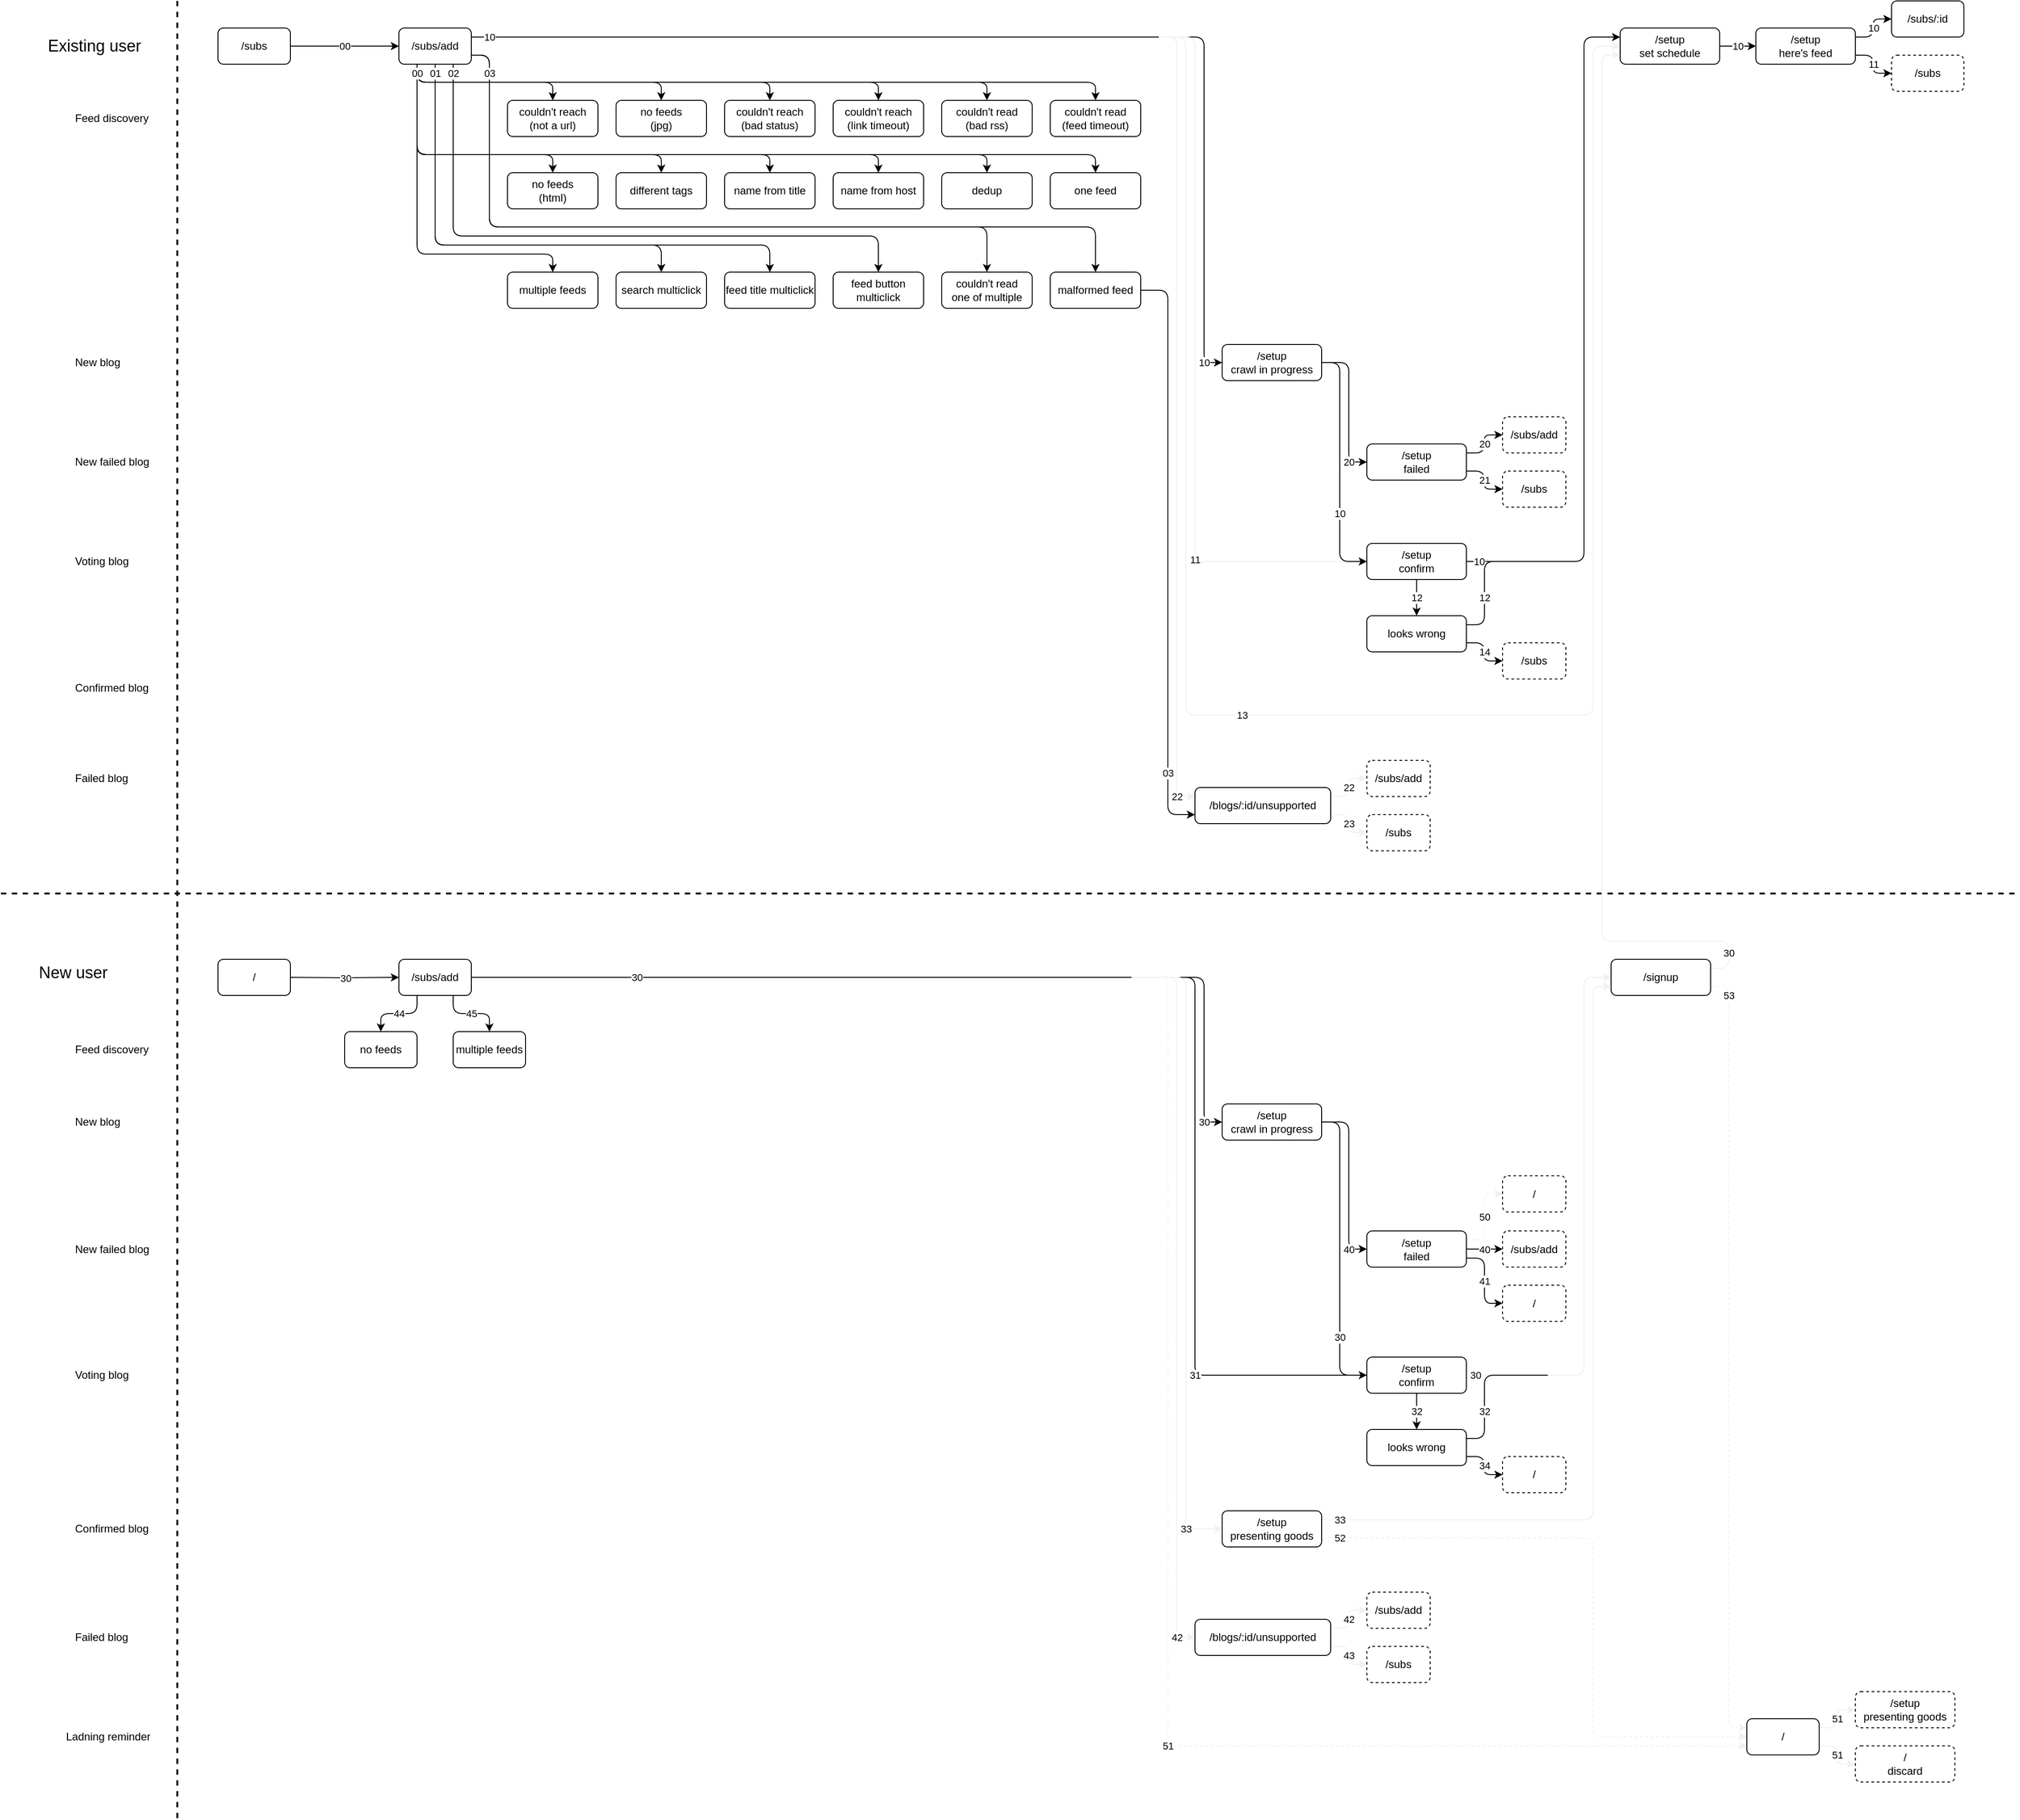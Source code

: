 <mxfile version="14.7.4" type="embed"><diagram id="23iRSUPoRavnBvh4doch" name="Page-1"><mxGraphModel dx="1911" dy="913" grid="1" gridSize="10" guides="1" tooltips="1" connect="1" arrows="1" fold="1" page="0" pageScale="1" pageWidth="827" pageHeight="1169" math="0" shadow="0"><root><mxCell id="0"/><mxCell id="1" parent="0"/><mxCell id="5" value="00" style="edgeStyle=orthogonalEdgeStyle;rounded=0;orthogonalLoop=1;jettySize=auto;html=1;" parent="1" source="2" target="4" edge="1"><mxGeometry relative="1" as="geometry"><mxPoint as="offset"/></mxGeometry></mxCell><mxCell id="2" value="/subs" style="rounded=1;whiteSpace=wrap;html=1;" parent="1" vertex="1"><mxGeometry x="-670" y="-130" width="80" height="40" as="geometry"/></mxCell><mxCell id="10" value="10" style="edgeStyle=orthogonalEdgeStyle;orthogonalLoop=1;jettySize=auto;html=1;entryX=0;entryY=0.5;entryDx=0;entryDy=0;rounded=1;" parent="1" target="9" edge="1"><mxGeometry x="0.9" relative="1" as="geometry"><mxPoint x="390" y="-120" as="sourcePoint"/><Array as="points"><mxPoint x="420" y="-120"/><mxPoint x="420" y="240"/></Array><mxPoint as="offset"/></mxGeometry></mxCell><mxCell id="57" value="22" style="edgeStyle=orthogonalEdgeStyle;rounded=1;orthogonalLoop=1;jettySize=auto;html=1;entryX=0;entryY=0.25;entryDx=0;entryDy=0;endArrow=classic;endFill=1;strokeColor=#f0f0f0;" parent="1" target="52" edge="1"><mxGeometry x="0.954" relative="1" as="geometry"><mxPoint x="370" y="-120" as="sourcePoint"/><Array as="points"><mxPoint x="390" y="-120"/><mxPoint x="390" y="720"/></Array><mxPoint as="offset"/></mxGeometry></mxCell><mxCell id="58" value="13" style="edgeStyle=orthogonalEdgeStyle;rounded=1;orthogonalLoop=1;jettySize=auto;html=1;entryX=0;entryY=0.5;entryDx=0;entryDy=0;endArrow=classic;endFill=1;strokeColor=#f0f0f0;" parent="1" target="37" edge="1"><mxGeometry x="-0.158" relative="1" as="geometry"><mxPoint x="370" y="-120" as="sourcePoint"/><Array as="points"><mxPoint x="400" y="-120"/><mxPoint x="400" y="630"/><mxPoint x="850" y="630"/><mxPoint x="850" y="-110"/></Array><mxPoint as="offset"/></mxGeometry></mxCell><mxCell id="114" value="11" style="edgeStyle=orthogonalEdgeStyle;rounded=1;orthogonalLoop=1;jettySize=auto;html=1;entryX=0;entryY=0.5;entryDx=0;entryDy=0;endArrow=classic;endFill=1;strokeColor=#f0f0f0;" parent="1" target="23" edge="1"><mxGeometry x="0.525" relative="1" as="geometry"><Array as="points"><mxPoint x="370" y="-120"/><mxPoint x="410" y="-120"/><mxPoint x="410" y="460"/></Array><mxPoint as="offset"/><mxPoint x="370" y="-120" as="sourcePoint"/></mxGeometry></mxCell><mxCell id="151" style="edgeStyle=orthogonalEdgeStyle;rounded=1;orthogonalLoop=1;jettySize=auto;html=1;exitX=0.25;exitY=1;exitDx=0;exitDy=0;entryX=0.5;entryY=0;entryDx=0;entryDy=0;" parent="1" source="4" target="132" edge="1"><mxGeometry relative="1" as="geometry"><mxPoint x="-310" y="-90" as="sourcePoint"/></mxGeometry></mxCell><mxCell id="152" style="edgeStyle=orthogonalEdgeStyle;rounded=1;orthogonalLoop=1;jettySize=auto;html=1;entryX=0.5;entryY=0;entryDx=0;entryDy=0;" parent="1" target="133" edge="1"><mxGeometry relative="1" as="geometry"><mxPoint x="-450" y="-90" as="sourcePoint"/><Array as="points"><mxPoint x="-450" y="-70"/><mxPoint x="-180" y="-70"/></Array></mxGeometry></mxCell><mxCell id="153" style="edgeStyle=orthogonalEdgeStyle;rounded=1;orthogonalLoop=1;jettySize=auto;html=1;entryX=0.5;entryY=0;entryDx=0;entryDy=0;" parent="1" target="134" edge="1"><mxGeometry relative="1" as="geometry"><mxPoint x="-450" y="-90" as="sourcePoint"/><Array as="points"><mxPoint x="-450" y="-70"/><mxPoint x="-60" y="-70"/></Array></mxGeometry></mxCell><mxCell id="154" style="edgeStyle=orthogonalEdgeStyle;rounded=1;orthogonalLoop=1;jettySize=auto;html=1;exitX=0.25;exitY=1;exitDx=0;exitDy=0;entryX=0.5;entryY=0;entryDx=0;entryDy=0;" parent="1" source="4" target="136" edge="1"><mxGeometry relative="1" as="geometry"><mxPoint x="-310" y="-90" as="sourcePoint"/></mxGeometry></mxCell><mxCell id="155" style="edgeStyle=orthogonalEdgeStyle;rounded=1;orthogonalLoop=1;jettySize=auto;html=1;exitX=0.25;exitY=1;exitDx=0;exitDy=0;entryX=0.5;entryY=0;entryDx=0;entryDy=0;" parent="1" source="4" target="137" edge="1"><mxGeometry relative="1" as="geometry"><mxPoint x="-310" y="-90" as="sourcePoint"/></mxGeometry></mxCell><mxCell id="156" style="edgeStyle=orthogonalEdgeStyle;rounded=1;orthogonalLoop=1;jettySize=auto;html=1;exitX=0.25;exitY=1;exitDx=0;exitDy=0;entryX=0.5;entryY=0;entryDx=0;entryDy=0;" parent="1" source="4" target="138" edge="1"><mxGeometry relative="1" as="geometry"><mxPoint x="-310" y="-90" as="sourcePoint"/><Array as="points"><mxPoint x="-450" y="10"/><mxPoint x="-300" y="10"/></Array></mxGeometry></mxCell><mxCell id="157" style="edgeStyle=orthogonalEdgeStyle;rounded=1;orthogonalLoop=1;jettySize=auto;html=1;exitX=0.25;exitY=1;exitDx=0;exitDy=0;entryX=0.5;entryY=0;entryDx=0;entryDy=0;" parent="1" source="4" target="139" edge="1"><mxGeometry relative="1" as="geometry"><mxPoint x="-310" y="-90" as="sourcePoint"/><Array as="points"><mxPoint x="-450" y="10"/><mxPoint x="-180" y="10"/></Array></mxGeometry></mxCell><mxCell id="158" style="edgeStyle=orthogonalEdgeStyle;rounded=1;orthogonalLoop=1;jettySize=auto;html=1;exitX=0.25;exitY=1;exitDx=0;exitDy=0;entryX=0.5;entryY=0;entryDx=0;entryDy=0;" parent="1" source="4" target="140" edge="1"><mxGeometry relative="1" as="geometry"><mxPoint x="-310" y="-90" as="sourcePoint"/><Array as="points"><mxPoint x="-450" y="10"/><mxPoint x="-60" y="10"/></Array></mxGeometry></mxCell><mxCell id="159" style="edgeStyle=orthogonalEdgeStyle;rounded=1;orthogonalLoop=1;jettySize=auto;html=1;exitX=0.25;exitY=1;exitDx=0;exitDy=0;entryX=0.5;entryY=0;entryDx=0;entryDy=0;" parent="1" source="4" target="141" edge="1"><mxGeometry relative="1" as="geometry"><mxPoint x="-310" y="-90" as="sourcePoint"/><Array as="points"><mxPoint x="-450" y="10"/><mxPoint x="60" y="10"/></Array></mxGeometry></mxCell><mxCell id="160" style="edgeStyle=orthogonalEdgeStyle;rounded=1;orthogonalLoop=1;jettySize=auto;html=1;exitX=0.25;exitY=1;exitDx=0;exitDy=0;entryX=0.5;entryY=0;entryDx=0;entryDy=0;" parent="1" source="4" target="142" edge="1"><mxGeometry relative="1" as="geometry"><mxPoint x="-310" y="-90" as="sourcePoint"/><Array as="points"><mxPoint x="-450" y="10"/><mxPoint x="180" y="10"/></Array></mxGeometry></mxCell><mxCell id="161" style="edgeStyle=orthogonalEdgeStyle;rounded=1;orthogonalLoop=1;jettySize=auto;html=1;exitX=0.25;exitY=1;exitDx=0;exitDy=0;entryX=0.5;entryY=0;entryDx=0;entryDy=0;" parent="1" source="4" target="143" edge="1"><mxGeometry relative="1" as="geometry"><mxPoint x="-310" y="-90" as="sourcePoint"/><Array as="points"><mxPoint x="-450" y="10"/><mxPoint x="300" y="10"/></Array></mxGeometry></mxCell><mxCell id="162" value="" style="edgeStyle=orthogonalEdgeStyle;rounded=1;orthogonalLoop=1;jettySize=auto;html=1;exitX=0.25;exitY=1;exitDx=0;exitDy=0;entryX=0.5;entryY=0;entryDx=0;entryDy=0;" parent="1" source="4" target="144" edge="1"><mxGeometry x="-0.947" relative="1" as="geometry"><mxPoint x="-310" y="-90" as="sourcePoint"/><Array as="points"><mxPoint x="-450" y="120"/><mxPoint x="-300" y="120"/></Array><mxPoint as="offset"/></mxGeometry></mxCell><mxCell id="163" style="edgeStyle=orthogonalEdgeStyle;rounded=1;orthogonalLoop=1;jettySize=auto;html=1;exitX=0.5;exitY=1;exitDx=0;exitDy=0;entryX=0.5;entryY=0;entryDx=0;entryDy=0;" parent="1" source="4" target="145" edge="1"><mxGeometry relative="1" as="geometry"><mxPoint x="-290" y="-90" as="sourcePoint"/><Array as="points"><mxPoint x="-430" y="110"/><mxPoint x="-180" y="110"/></Array></mxGeometry></mxCell><mxCell id="164" value="01" style="edgeStyle=orthogonalEdgeStyle;rounded=1;orthogonalLoop=1;jettySize=auto;html=1;exitX=0.5;exitY=1;exitDx=0;exitDy=0;entryX=0.5;entryY=0;entryDx=0;entryDy=0;" parent="1" source="4" target="146" edge="1"><mxGeometry x="-0.967" relative="1" as="geometry"><mxPoint x="-290" y="-90" as="sourcePoint"/><Array as="points"><mxPoint x="-430" y="110"/><mxPoint x="-60" y="110"/></Array><mxPoint as="offset"/></mxGeometry></mxCell><mxCell id="167" style="edgeStyle=orthogonalEdgeStyle;rounded=1;orthogonalLoop=1;jettySize=auto;html=1;exitX=0.75;exitY=1;exitDx=0;exitDy=0;entryX=0.5;entryY=0;entryDx=0;entryDy=0;" parent="1" source="4" target="147" edge="1"><mxGeometry relative="1" as="geometry"><Array as="points"><mxPoint x="-410" y="100"/><mxPoint x="60" y="100"/></Array></mxGeometry></mxCell><mxCell id="168" value="02" style="edgeLabel;html=1;align=center;verticalAlign=middle;resizable=0;points=[];" parent="167" vertex="1" connectable="0"><mxGeometry x="-0.972" y="-1" relative="1" as="geometry"><mxPoint x="1" as="offset"/></mxGeometry></mxCell><mxCell id="169" style="edgeStyle=orthogonalEdgeStyle;rounded=1;orthogonalLoop=1;jettySize=auto;html=1;exitX=1;exitY=0.75;exitDx=0;exitDy=0;entryX=0.5;entryY=0;entryDx=0;entryDy=0;" parent="1" source="4" target="148" edge="1"><mxGeometry relative="1" as="geometry"><Array as="points"><mxPoint x="-370" y="-100"/><mxPoint x="-370" y="90"/><mxPoint x="180" y="90"/></Array></mxGeometry></mxCell><mxCell id="170" value="03" style="edgeStyle=orthogonalEdgeStyle;rounded=1;orthogonalLoop=1;jettySize=auto;html=1;exitX=1;exitY=0.75;exitDx=0;exitDy=0;entryX=0.5;entryY=0;entryDx=0;entryDy=0;" parent="1" source="4" target="149" edge="1"><mxGeometry x="-0.914" relative="1" as="geometry"><Array as="points"><mxPoint x="-370" y="-100"/><mxPoint x="-370" y="90"/><mxPoint x="300" y="90"/></Array><mxPoint as="offset"/></mxGeometry></mxCell><mxCell id="176" value="00" style="edgeStyle=orthogonalEdgeStyle;rounded=1;orthogonalLoop=1;jettySize=auto;html=1;exitX=0.25;exitY=1;exitDx=0;exitDy=0;" edge="1" parent="1" source="4" target="175"><mxGeometry x="-0.975" relative="1" as="geometry"><mxPoint as="offset"/></mxGeometry></mxCell><mxCell id="4" value="/subs/add" style="rounded=1;whiteSpace=wrap;html=1;" parent="1" vertex="1"><mxGeometry x="-470" y="-130" width="80" height="40" as="geometry"/></mxCell><mxCell id="15" value="20" style="edgeStyle=orthogonalEdgeStyle;orthogonalLoop=1;jettySize=auto;html=1;entryX=0;entryY=0.5;entryDx=0;entryDy=0;rounded=1;" parent="1" source="9" target="14" edge="1"><mxGeometry x="0.75" relative="1" as="geometry"><Array as="points"><mxPoint x="580" y="240"/><mxPoint x="580" y="350"/></Array><mxPoint as="offset"/></mxGeometry></mxCell><mxCell id="25" value="10" style="edgeStyle=orthogonalEdgeStyle;orthogonalLoop=1;jettySize=auto;html=1;exitX=1;exitY=0.5;exitDx=0;exitDy=0;entryX=0;entryY=0.5;entryDx=0;entryDy=0;rounded=1;" parent="1" source="9" target="23" edge="1"><mxGeometry x="0.385" relative="1" as="geometry"><Array as="points"><mxPoint x="570" y="240"/><mxPoint x="570" y="460"/></Array><mxPoint as="offset"/></mxGeometry></mxCell><mxCell id="9" value="/setup&lt;br&gt;crawl in progress" style="rounded=1;whiteSpace=wrap;html=1;" parent="1" vertex="1"><mxGeometry x="440" y="220" width="110" height="40" as="geometry"/></mxCell><mxCell id="11" value="&lt;font style=&quot;font-size: 12px&quot;&gt;New blog&lt;/font&gt;" style="text;html=1;strokeColor=none;fillColor=none;align=left;verticalAlign=middle;whiteSpace=wrap;rounded=0;" parent="1" vertex="1"><mxGeometry x="-830" y="230" width="110" height="20" as="geometry"/></mxCell><mxCell id="13" value="&lt;font style=&quot;font-size: 18px&quot;&gt;Existing user&lt;/font&gt;" style="text;html=1;strokeColor=none;fillColor=none;align=left;verticalAlign=middle;whiteSpace=wrap;rounded=0;" parent="1" vertex="1"><mxGeometry x="-860" y="-120" width="110" height="20" as="geometry"/></mxCell><mxCell id="20" value="20" style="edgeStyle=orthogonalEdgeStyle;orthogonalLoop=1;jettySize=auto;html=1;exitX=1;exitY=0.25;exitDx=0;exitDy=0;rounded=1;" parent="1" source="14" target="19" edge="1"><mxGeometry relative="1" as="geometry"/></mxCell><mxCell id="22" value="21" style="edgeStyle=orthogonalEdgeStyle;orthogonalLoop=1;jettySize=auto;html=1;exitX=1;exitY=0.75;exitDx=0;exitDy=0;entryX=0;entryY=0.5;entryDx=0;entryDy=0;rounded=1;" parent="1" source="14" target="21" edge="1"><mxGeometry relative="1" as="geometry"/></mxCell><mxCell id="14" value="/setup&lt;br&gt;failed" style="rounded=1;whiteSpace=wrap;html=1;" parent="1" vertex="1"><mxGeometry x="600" y="330" width="110" height="40" as="geometry"/></mxCell><mxCell id="16" value="10" style="endArrow=none;html=1;exitX=1;exitY=0.25;exitDx=0;exitDy=0;" parent="1" source="4" edge="1"><mxGeometry x="-0.947" width="50" height="50" relative="1" as="geometry"><mxPoint x="-220" y="70" as="sourcePoint"/><mxPoint x="370" y="-120" as="targetPoint"/><mxPoint as="offset"/></mxGeometry></mxCell><mxCell id="17" value="&lt;font style=&quot;font-size: 12px&quot;&gt;New failed blog&lt;/font&gt;" style="text;html=1;strokeColor=none;fillColor=none;align=left;verticalAlign=middle;whiteSpace=wrap;rounded=0;" parent="1" vertex="1"><mxGeometry x="-830" y="340" width="110" height="20" as="geometry"/></mxCell><mxCell id="19" value="/subs/add" style="rounded=1;whiteSpace=wrap;html=1;dashed=1;" parent="1" vertex="1"><mxGeometry x="750" y="300" width="70" height="40" as="geometry"/></mxCell><mxCell id="21" value="/subs" style="rounded=1;whiteSpace=wrap;html=1;dashed=1;" parent="1" vertex="1"><mxGeometry x="750" y="360" width="70" height="40" as="geometry"/></mxCell><mxCell id="30" value="12" style="edgeStyle=orthogonalEdgeStyle;curved=1;orthogonalLoop=1;jettySize=auto;html=1;endArrow=classic;endFill=1;" parent="1" source="23" target="29" edge="1"><mxGeometry relative="1" as="geometry"/></mxCell><mxCell id="38" value="10" style="edgeStyle=orthogonalEdgeStyle;orthogonalLoop=1;jettySize=auto;html=1;entryX=0;entryY=0.25;entryDx=0;entryDy=0;endArrow=classic;endFill=1;rounded=1;exitX=1;exitY=0.5;exitDx=0;exitDy=0;" parent="1" source="23" target="37" edge="1"><mxGeometry x="-0.964" relative="1" as="geometry"><mxPoint x="810" y="420" as="sourcePoint"/><Array as="points"><mxPoint x="840" y="460"/><mxPoint x="840" y="-120"/></Array><mxPoint as="offset"/></mxGeometry></mxCell><mxCell id="23" value="/setup&lt;br&gt;confirm" style="rounded=1;whiteSpace=wrap;html=1;" parent="1" vertex="1"><mxGeometry x="600" y="440" width="110" height="40" as="geometry"/></mxCell><mxCell id="24" value="Voting blog" style="text;html=1;strokeColor=none;fillColor=none;align=left;verticalAlign=middle;whiteSpace=wrap;rounded=0;" parent="1" vertex="1"><mxGeometry x="-830" y="450" width="110" height="20" as="geometry"/></mxCell><mxCell id="33" value="14" style="edgeStyle=orthogonalEdgeStyle;orthogonalLoop=1;jettySize=auto;html=1;exitX=1;exitY=0.75;exitDx=0;exitDy=0;endArrow=classic;endFill=1;rounded=1;" parent="1" source="29" target="32" edge="1"><mxGeometry relative="1" as="geometry"/></mxCell><mxCell id="40" value="12" style="edgeStyle=orthogonalEdgeStyle;orthogonalLoop=1;jettySize=auto;html=1;exitX=1;exitY=0.25;exitDx=0;exitDy=0;endArrow=none;endFill=0;rounded=1;" parent="1" source="29" edge="1"><mxGeometry x="-0.375" relative="1" as="geometry"><mxPoint x="800" y="460" as="targetPoint"/><Array as="points"><mxPoint x="730" y="530"/><mxPoint x="730" y="460"/></Array><mxPoint as="offset"/></mxGeometry></mxCell><mxCell id="29" value="looks wrong" style="rounded=1;whiteSpace=wrap;html=1;" parent="1" vertex="1"><mxGeometry x="600" y="520" width="110" height="40" as="geometry"/></mxCell><mxCell id="32" value="/subs" style="rounded=1;whiteSpace=wrap;html=1;dashed=1;" parent="1" vertex="1"><mxGeometry x="750" y="550" width="70" height="40" as="geometry"/></mxCell><mxCell id="42" value="10" style="edgeStyle=orthogonalEdgeStyle;curved=1;orthogonalLoop=1;jettySize=auto;html=1;endArrow=classic;endFill=1;" parent="1" source="37" target="41" edge="1"><mxGeometry relative="1" as="geometry"/></mxCell><mxCell id="37" value="/setup&lt;br&gt;set schedule" style="rounded=1;whiteSpace=wrap;html=1;" parent="1" vertex="1"><mxGeometry x="880" y="-130" width="110" height="40" as="geometry"/></mxCell><mxCell id="44" value="10" style="edgeStyle=orthogonalEdgeStyle;orthogonalLoop=1;jettySize=auto;html=1;endArrow=classic;endFill=1;exitX=1;exitY=0.25;exitDx=0;exitDy=0;rounded=1;" parent="1" source="41" target="43" edge="1"><mxGeometry relative="1" as="geometry"/></mxCell><mxCell id="46" value="11" style="edgeStyle=orthogonalEdgeStyle;orthogonalLoop=1;jettySize=auto;html=1;exitX=1;exitY=0.75;exitDx=0;exitDy=0;entryX=0;entryY=0.5;entryDx=0;entryDy=0;endArrow=classic;endFill=1;rounded=1;" parent="1" source="41" target="45" edge="1"><mxGeometry relative="1" as="geometry"><mxPoint as="offset"/></mxGeometry></mxCell><mxCell id="41" value="/setup&lt;br&gt;here's feed" style="rounded=1;whiteSpace=wrap;html=1;" parent="1" vertex="1"><mxGeometry x="1030" y="-130" width="110" height="40" as="geometry"/></mxCell><mxCell id="43" value="/subs/:id" style="rounded=1;whiteSpace=wrap;html=1;" parent="1" vertex="1"><mxGeometry x="1180" y="-160" width="80" height="40" as="geometry"/></mxCell><mxCell id="45" value="/subs" style="rounded=1;whiteSpace=wrap;html=1;dashed=1;" parent="1" vertex="1"><mxGeometry x="1180" y="-100" width="80" height="40" as="geometry"/></mxCell><mxCell id="50" value="Confirmed blog" style="text;html=1;strokeColor=none;fillColor=none;align=left;verticalAlign=middle;whiteSpace=wrap;rounded=0;" parent="1" vertex="1"><mxGeometry x="-830" y="590" width="110" height="20" as="geometry"/></mxCell><mxCell id="51" value="Failed blog" style="text;html=1;strokeColor=none;fillColor=none;align=left;verticalAlign=middle;whiteSpace=wrap;rounded=0;" parent="1" vertex="1"><mxGeometry x="-830" y="690" width="110" height="20" as="geometry"/></mxCell><mxCell id="55" value="22" style="edgeStyle=orthogonalEdgeStyle;rounded=1;orthogonalLoop=1;jettySize=auto;html=1;exitX=1;exitY=0.25;exitDx=0;exitDy=0;entryX=0;entryY=0.5;entryDx=0;entryDy=0;endArrow=classic;endFill=1;strokeColor=#f0f0f0;" parent="1" source="52" target="53" edge="1"><mxGeometry relative="1" as="geometry"/></mxCell><mxCell id="56" value="23" style="edgeStyle=orthogonalEdgeStyle;rounded=1;orthogonalLoop=1;jettySize=auto;html=1;exitX=1;exitY=0.75;exitDx=0;exitDy=0;entryX=0;entryY=0.5;entryDx=0;entryDy=0;endArrow=classic;endFill=1;strokeColor=#f0f0f0;" parent="1" source="52" target="54" edge="1"><mxGeometry relative="1" as="geometry"/></mxCell><mxCell id="52" value="/blogs/:id/unsupported" style="rounded=1;whiteSpace=wrap;html=1;" parent="1" vertex="1"><mxGeometry x="410" y="710" width="150" height="40" as="geometry"/></mxCell><mxCell id="53" value="/subs/add" style="rounded=1;whiteSpace=wrap;html=1;dashed=1;" parent="1" vertex="1"><mxGeometry x="600" y="680" width="70" height="40" as="geometry"/></mxCell><mxCell id="54" value="/subs" style="rounded=1;whiteSpace=wrap;html=1;dashed=1;" parent="1" vertex="1"><mxGeometry x="600" y="740" width="70" height="40" as="geometry"/></mxCell><mxCell id="59" value="30" style="edgeStyle=orthogonalEdgeStyle;rounded=0;orthogonalLoop=1;jettySize=auto;html=1;" parent="1" target="65" edge="1"><mxGeometry relative="1" as="geometry"><mxPoint x="-590" y="920" as="sourcePoint"/></mxGeometry></mxCell><mxCell id="60" value="/" style="rounded=1;whiteSpace=wrap;html=1;" parent="1" vertex="1"><mxGeometry x="-670" y="900" width="80" height="40" as="geometry"/></mxCell><mxCell id="62" value="30" style="edgeStyle=orthogonalEdgeStyle;orthogonalLoop=1;jettySize=auto;html=1;entryX=0;entryY=0.5;entryDx=0;entryDy=0;rounded=1;" parent="1" target="71" edge="1"><mxGeometry x="0.809" relative="1" as="geometry"><mxPoint x="390" y="920" as="sourcePoint"/><Array as="points"><mxPoint x="420" y="920"/><mxPoint x="420" y="1080"/></Array><mxPoint as="offset"/></mxGeometry></mxCell><mxCell id="63" value="31" style="edgeStyle=orthogonalEdgeStyle;orthogonalLoop=1;jettySize=auto;html=1;endArrow=none;endFill=0;rounded=1;entryX=0;entryY=0.5;entryDx=0;entryDy=0;" parent="1" target="82" edge="1"><mxGeometry x="0.424" relative="1" as="geometry"><mxPoint x="380" y="920" as="sourcePoint"/><mxPoint x="440" y="1290" as="targetPoint"/><Array as="points"><mxPoint x="410" y="920"/><mxPoint x="410" y="1360"/></Array><mxPoint as="offset"/></mxGeometry></mxCell><mxCell id="64" value="42" style="edgeStyle=orthogonalEdgeStyle;rounded=1;orthogonalLoop=1;jettySize=auto;html=1;entryX=0;entryY=0.5;entryDx=0;entryDy=0;endArrow=classic;endFill=1;strokeColor=#f0f0f0;" parent="1" target="93" edge="1"><mxGeometry x="0.948" relative="1" as="geometry"><mxPoint x="360" y="920" as="sourcePoint"/><Array as="points"><mxPoint x="390" y="920"/><mxPoint x="390" y="1650"/></Array><mxPoint as="offset"/></mxGeometry></mxCell><mxCell id="103" value="33" style="edgeStyle=orthogonalEdgeStyle;rounded=1;orthogonalLoop=1;jettySize=auto;html=1;entryX=0;entryY=0.5;entryDx=0;entryDy=0;endArrow=classic;endFill=1;strokeColor=#f0f0f0;" parent="1" target="102" edge="1"><mxGeometry x="0.886" relative="1" as="geometry"><Array as="points"><mxPoint x="400" y="920"/><mxPoint x="400" y="1530"/></Array><mxPoint as="offset"/><mxPoint x="340" y="920" as="sourcePoint"/></mxGeometry></mxCell><mxCell id="109" value="51" style="edgeStyle=orthogonalEdgeStyle;rounded=1;orthogonalLoop=1;jettySize=auto;html=1;entryX=0;entryY=0.75;entryDx=0;entryDy=0;endArrow=classic;endFill=1;strokeColor=#f0f0f0;dashed=1;" parent="1" target="105" edge="1"><mxGeometry x="0.163" relative="1" as="geometry"><mxPoint x="340" y="920" as="sourcePoint"/><Array as="points"><mxPoint x="380" y="920"/><mxPoint x="380" y="1770"/></Array><mxPoint as="offset"/></mxGeometry></mxCell><mxCell id="65" value="/subs/add" style="rounded=1;whiteSpace=wrap;html=1;" parent="1" vertex="1"><mxGeometry x="-470" y="900" width="80" height="40" as="geometry"/></mxCell><mxCell id="69" value="40" style="edgeStyle=orthogonalEdgeStyle;orthogonalLoop=1;jettySize=auto;html=1;entryX=0;entryY=0.5;entryDx=0;entryDy=0;rounded=1;" parent="1" source="71" target="76" edge="1"><mxGeometry x="0.79" relative="1" as="geometry"><Array as="points"><mxPoint x="580" y="1080"/><mxPoint x="580" y="1221"/></Array><mxPoint as="offset"/></mxGeometry></mxCell><mxCell id="70" value="30" style="edgeStyle=orthogonalEdgeStyle;orthogonalLoop=1;jettySize=auto;html=1;exitX=1;exitY=0.5;exitDx=0;exitDy=0;entryX=0;entryY=0.5;entryDx=0;entryDy=0;rounded=1;" parent="1" source="71" target="82" edge="1"><mxGeometry x="0.562" relative="1" as="geometry"><Array as="points"><mxPoint x="570" y="1080"/><mxPoint x="570" y="1360"/></Array><mxPoint as="offset"/></mxGeometry></mxCell><mxCell id="71" value="/setup&lt;br&gt;crawl in progress" style="rounded=1;whiteSpace=wrap;html=1;" parent="1" vertex="1"><mxGeometry x="440" y="1060" width="110" height="40" as="geometry"/></mxCell><mxCell id="72" value="&lt;font style=&quot;font-size: 12px&quot;&gt;New blog&lt;/font&gt;" style="text;html=1;strokeColor=none;fillColor=none;align=left;verticalAlign=middle;whiteSpace=wrap;rounded=0;" parent="1" vertex="1"><mxGeometry x="-830" y="1070" width="110" height="20" as="geometry"/></mxCell><mxCell id="73" value="&lt;font style=&quot;font-size: 18px&quot;&gt;New user&lt;/font&gt;" style="text;html=1;strokeColor=none;fillColor=none;align=left;verticalAlign=middle;whiteSpace=wrap;rounded=0;" parent="1" vertex="1"><mxGeometry x="-870" y="905" width="110" height="20" as="geometry"/></mxCell><mxCell id="74" value="40" style="edgeStyle=orthogonalEdgeStyle;orthogonalLoop=1;jettySize=auto;html=1;exitX=1;exitY=0.5;exitDx=0;exitDy=0;rounded=1;" parent="1" source="76" target="79" edge="1"><mxGeometry relative="1" as="geometry"/></mxCell><mxCell id="75" value="41" style="edgeStyle=orthogonalEdgeStyle;orthogonalLoop=1;jettySize=auto;html=1;exitX=1;exitY=0.75;exitDx=0;exitDy=0;entryX=0;entryY=0.5;entryDx=0;entryDy=0;rounded=1;" parent="1" source="76" target="80" edge="1"><mxGeometry relative="1" as="geometry"/></mxCell><mxCell id="99" value="50" style="edgeStyle=orthogonalEdgeStyle;rounded=1;orthogonalLoop=1;jettySize=auto;html=1;exitX=1;exitY=0.25;exitDx=0;exitDy=0;entryX=0;entryY=0.5;entryDx=0;entryDy=0;endArrow=classic;endFill=1;strokeColor=#f0f0f0;dashed=1;" parent="1" source="76" target="98" edge="1"><mxGeometry relative="1" as="geometry"/></mxCell><mxCell id="76" value="/setup&lt;br&gt;failed" style="rounded=1;whiteSpace=wrap;html=1;" parent="1" vertex="1"><mxGeometry x="600" y="1200.5" width="110" height="40" as="geometry"/></mxCell><mxCell id="77" value="30" style="endArrow=none;html=1;exitX=1;exitY=0.5;exitDx=0;exitDy=0;" parent="1" source="65" edge="1"><mxGeometry x="-0.5" width="50" height="50" relative="1" as="geometry"><mxPoint x="-220" y="1090" as="sourcePoint"/><mxPoint x="340" y="920" as="targetPoint"/><mxPoint as="offset"/></mxGeometry></mxCell><mxCell id="78" value="&lt;font style=&quot;font-size: 12px&quot;&gt;New failed blog&lt;/font&gt;" style="text;html=1;strokeColor=none;fillColor=none;align=left;verticalAlign=middle;whiteSpace=wrap;rounded=0;" parent="1" vertex="1"><mxGeometry x="-830" y="1210.5" width="110" height="20" as="geometry"/></mxCell><mxCell id="79" value="/subs/add" style="rounded=1;whiteSpace=wrap;html=1;dashed=1;" parent="1" vertex="1"><mxGeometry x="750" y="1200.5" width="70" height="40" as="geometry"/></mxCell><mxCell id="80" value="/" style="rounded=1;whiteSpace=wrap;html=1;dashed=1;" parent="1" vertex="1"><mxGeometry x="750" y="1260.5" width="70" height="40" as="geometry"/></mxCell><mxCell id="81" value="32" style="edgeStyle=orthogonalEdgeStyle;curved=1;orthogonalLoop=1;jettySize=auto;html=1;endArrow=classic;endFill=1;" parent="1" source="82" target="86" edge="1"><mxGeometry relative="1" as="geometry"/></mxCell><mxCell id="101" value="30" style="edgeStyle=orthogonalEdgeStyle;rounded=1;orthogonalLoop=1;jettySize=auto;html=1;exitX=1;exitY=0.5;exitDx=0;exitDy=0;entryX=0;entryY=0.5;entryDx=0;entryDy=0;endArrow=classic;endFill=1;strokeColor=#f0f0f0;" parent="1" source="82" target="100" edge="1"><mxGeometry x="-0.967" relative="1" as="geometry"><Array as="points"><mxPoint x="840" y="1360"/><mxPoint x="840" y="920"/></Array><mxPoint as="offset"/></mxGeometry></mxCell><mxCell id="82" value="/setup&lt;br&gt;confirm" style="rounded=1;whiteSpace=wrap;html=1;" parent="1" vertex="1"><mxGeometry x="600" y="1340" width="110" height="40" as="geometry"/></mxCell><mxCell id="83" value="Voting blog" style="text;html=1;strokeColor=none;fillColor=none;align=left;verticalAlign=middle;whiteSpace=wrap;rounded=0;" parent="1" vertex="1"><mxGeometry x="-830" y="1350" width="110" height="20" as="geometry"/></mxCell><mxCell id="84" value="34" style="edgeStyle=orthogonalEdgeStyle;orthogonalLoop=1;jettySize=auto;html=1;exitX=1;exitY=0.75;exitDx=0;exitDy=0;endArrow=classic;endFill=1;rounded=1;" parent="1" source="86" target="87" edge="1"><mxGeometry relative="1" as="geometry"/></mxCell><mxCell id="85" value="32" style="edgeStyle=orthogonalEdgeStyle;orthogonalLoop=1;jettySize=auto;html=1;exitX=1;exitY=0.25;exitDx=0;exitDy=0;endArrow=none;endFill=0;rounded=1;" parent="1" source="86" edge="1"><mxGeometry x="-0.374" relative="1" as="geometry"><mxPoint x="800" y="1360" as="targetPoint"/><Array as="points"><mxPoint x="730" y="1430"/><mxPoint x="730" y="1360"/></Array><mxPoint as="offset"/></mxGeometry></mxCell><mxCell id="86" value="looks wrong" style="rounded=1;whiteSpace=wrap;html=1;" parent="1" vertex="1"><mxGeometry x="600" y="1420" width="110" height="40" as="geometry"/></mxCell><mxCell id="87" value="/" style="rounded=1;whiteSpace=wrap;html=1;dashed=1;" parent="1" vertex="1"><mxGeometry x="750" y="1450" width="70" height="40" as="geometry"/></mxCell><mxCell id="89" value="Confirmed blog" style="text;html=1;strokeColor=none;fillColor=none;align=left;verticalAlign=middle;whiteSpace=wrap;rounded=0;" parent="1" vertex="1"><mxGeometry x="-830" y="1520" width="110" height="20" as="geometry"/></mxCell><mxCell id="90" value="Failed blog" style="text;html=1;strokeColor=none;fillColor=none;align=left;verticalAlign=middle;whiteSpace=wrap;rounded=0;" parent="1" vertex="1"><mxGeometry x="-830" y="1640" width="110" height="20" as="geometry"/></mxCell><mxCell id="91" value="42" style="edgeStyle=orthogonalEdgeStyle;rounded=1;orthogonalLoop=1;jettySize=auto;html=1;exitX=1;exitY=0.25;exitDx=0;exitDy=0;entryX=0;entryY=0.5;entryDx=0;entryDy=0;endArrow=classic;endFill=1;strokeColor=#f0f0f0;" parent="1" source="93" target="94" edge="1"><mxGeometry relative="1" as="geometry"/></mxCell><mxCell id="92" value="43" style="edgeStyle=orthogonalEdgeStyle;rounded=1;orthogonalLoop=1;jettySize=auto;html=1;exitX=1;exitY=0.75;exitDx=0;exitDy=0;entryX=0;entryY=0.5;entryDx=0;entryDy=0;endArrow=classic;endFill=1;strokeColor=#f0f0f0;" parent="1" source="93" target="95" edge="1"><mxGeometry relative="1" as="geometry"/></mxCell><mxCell id="93" value="/blogs/:id/unsupported" style="rounded=1;whiteSpace=wrap;html=1;" parent="1" vertex="1"><mxGeometry x="410" y="1630" width="150" height="40" as="geometry"/></mxCell><mxCell id="94" value="/subs/add" style="rounded=1;whiteSpace=wrap;html=1;dashed=1;" parent="1" vertex="1"><mxGeometry x="600" y="1600" width="70" height="40" as="geometry"/></mxCell><mxCell id="95" value="/subs" style="rounded=1;whiteSpace=wrap;html=1;dashed=1;" parent="1" vertex="1"><mxGeometry x="600" y="1660" width="70" height="40" as="geometry"/></mxCell><mxCell id="96" value="" style="line;strokeWidth=2;html=1;dashed=1;" parent="1" vertex="1"><mxGeometry x="-910" y="820" width="2230" height="14.39" as="geometry"/></mxCell><mxCell id="97" value="" style="line;strokeWidth=2;direction=south;html=1;dashed=1;" parent="1" vertex="1"><mxGeometry x="-720" y="-160" width="10" height="2010" as="geometry"/></mxCell><mxCell id="98" value="/" style="rounded=1;whiteSpace=wrap;html=1;dashed=1;" parent="1" vertex="1"><mxGeometry x="750" y="1139.5" width="70" height="40" as="geometry"/></mxCell><mxCell id="107" value="53" style="edgeStyle=orthogonalEdgeStyle;rounded=1;orthogonalLoop=1;jettySize=auto;html=1;exitX=1;exitY=0.75;exitDx=0;exitDy=0;entryX=0;entryY=0.25;entryDx=0;entryDy=0;dashed=1;endArrow=classic;endFill=1;strokeColor=#f0f0f0;" parent="1" source="100" target="105" edge="1"><mxGeometry x="-0.93" relative="1" as="geometry"><mxPoint as="offset"/></mxGeometry></mxCell><mxCell id="108" value="30" style="edgeStyle=orthogonalEdgeStyle;rounded=1;orthogonalLoop=1;jettySize=auto;html=1;exitX=1;exitY=0.25;exitDx=0;exitDy=0;entryX=0;entryY=0.75;entryDx=0;entryDy=0;endArrow=classic;endFill=1;strokeColor=#f0f0f0;" parent="1" source="100" target="37" edge="1"><mxGeometry x="-0.938" relative="1" as="geometry"><Array as="points"><mxPoint x="1000" y="910"/><mxPoint x="1000" y="880"/><mxPoint x="860" y="880"/><mxPoint x="860" y="-100"/></Array><mxPoint as="offset"/></mxGeometry></mxCell><mxCell id="100" value="/signup" style="rounded=1;whiteSpace=wrap;html=1;" parent="1" vertex="1"><mxGeometry x="870" y="900" width="110" height="40" as="geometry"/></mxCell><mxCell id="104" value="33" style="edgeStyle=orthogonalEdgeStyle;rounded=1;orthogonalLoop=1;jettySize=auto;html=1;exitX=1;exitY=0.25;exitDx=0;exitDy=0;entryX=0;entryY=0.75;entryDx=0;entryDy=0;endArrow=classic;endFill=1;strokeColor=#f0f0f0;" parent="1" source="102" target="100" edge="1"><mxGeometry x="-0.956" relative="1" as="geometry"><Array as="points"><mxPoint x="850" y="1520"/><mxPoint x="850" y="930"/></Array><mxPoint as="offset"/></mxGeometry></mxCell><mxCell id="106" value="52" style="edgeStyle=orthogonalEdgeStyle;rounded=1;orthogonalLoop=1;jettySize=auto;html=1;exitX=1;exitY=0.75;exitDx=0;exitDy=0;entryX=0;entryY=0.5;entryDx=0;entryDy=0;endArrow=classic;endFill=1;strokeColor=#f0f0f0;dashed=1;" parent="1" source="102" target="105" edge="1"><mxGeometry x="-0.942" relative="1" as="geometry"><Array as="points"><mxPoint x="850" y="1540"/><mxPoint x="850" y="1760"/></Array><mxPoint as="offset"/></mxGeometry></mxCell><mxCell id="102" value="/setup&lt;br&gt;presenting goods" style="rounded=1;whiteSpace=wrap;html=1;" parent="1" vertex="1"><mxGeometry x="440" y="1510" width="110" height="40" as="geometry"/></mxCell><mxCell id="111" value="51" style="edgeStyle=orthogonalEdgeStyle;rounded=1;orthogonalLoop=1;jettySize=auto;html=1;exitX=1;exitY=0.25;exitDx=0;exitDy=0;endArrow=classic;endFill=1;strokeColor=#f0f0f0;" parent="1" source="105" target="110" edge="1"><mxGeometry relative="1" as="geometry"/></mxCell><mxCell id="113" value="51" style="edgeStyle=orthogonalEdgeStyle;rounded=1;orthogonalLoop=1;jettySize=auto;html=1;exitX=1;exitY=0.75;exitDx=0;exitDy=0;entryX=0;entryY=0.5;entryDx=0;entryDy=0;endArrow=classic;endFill=1;strokeColor=#f0f0f0;" parent="1" source="105" target="112" edge="1"><mxGeometry relative="1" as="geometry"/></mxCell><mxCell id="105" value="/" style="rounded=1;whiteSpace=wrap;html=1;" parent="1" vertex="1"><mxGeometry x="1020" y="1740" width="80" height="40" as="geometry"/></mxCell><mxCell id="110" value="/setup&lt;br&gt;presenting goods" style="rounded=1;whiteSpace=wrap;html=1;dashed=1;" parent="1" vertex="1"><mxGeometry x="1140" y="1710" width="110" height="40" as="geometry"/></mxCell><mxCell id="112" value="/&lt;br&gt;discard" style="rounded=1;whiteSpace=wrap;html=1;dashed=1;" parent="1" vertex="1"><mxGeometry x="1140" y="1770" width="110" height="40" as="geometry"/></mxCell><mxCell id="124" value="45" style="edgeStyle=orthogonalEdgeStyle;rounded=1;orthogonalLoop=1;jettySize=auto;html=1;exitX=0.75;exitY=1;exitDx=0;exitDy=0;" parent="1" source="65" target="127" edge="1"><mxGeometry relative="1" as="geometry"><mxPoint x="-410" y="940" as="sourcePoint"/></mxGeometry></mxCell><mxCell id="125" value="44" style="edgeStyle=orthogonalEdgeStyle;rounded=1;orthogonalLoop=1;jettySize=auto;html=1;exitX=0.25;exitY=1;exitDx=0;exitDy=0;entryX=0.5;entryY=0;entryDx=0;entryDy=0;" parent="1" source="65" target="130" edge="1"><mxGeometry relative="1" as="geometry"><mxPoint x="-450" y="940" as="sourcePoint"/></mxGeometry></mxCell><mxCell id="127" value="multiple feeds" style="rounded=1;whiteSpace=wrap;html=1;" parent="1" vertex="1"><mxGeometry x="-410" y="980" width="80" height="40" as="geometry"/></mxCell><mxCell id="130" value="no feeds" style="rounded=1;whiteSpace=wrap;html=1;" parent="1" vertex="1"><mxGeometry x="-530" y="980" width="80" height="40" as="geometry"/></mxCell><mxCell id="132" value="couldn't reach&lt;br&gt;(not a url)" style="rounded=1;whiteSpace=wrap;html=1;" parent="1" vertex="1"><mxGeometry x="-350" y="-50" width="100" height="40" as="geometry"/></mxCell><mxCell id="133" value="no feeds&lt;br&gt;(jpg)" style="rounded=1;whiteSpace=wrap;html=1;" parent="1" vertex="1"><mxGeometry x="-230" y="-50" width="100" height="40" as="geometry"/></mxCell><mxCell id="134" value="couldn't reach&lt;br&gt;(bad status)" style="rounded=1;whiteSpace=wrap;html=1;" parent="1" vertex="1"><mxGeometry x="-110" y="-50" width="100" height="40" as="geometry"/></mxCell><mxCell id="136" value="couldn't reach&lt;br&gt;(link timeout)" style="rounded=1;whiteSpace=wrap;html=1;" parent="1" vertex="1"><mxGeometry x="10" y="-50" width="100" height="40" as="geometry"/></mxCell><mxCell id="137" value="couldn't read&lt;br&gt;(bad rss)" style="rounded=1;whiteSpace=wrap;html=1;" parent="1" vertex="1"><mxGeometry x="130" y="-50" width="100" height="40" as="geometry"/></mxCell><mxCell id="138" value="no feeds&lt;br&gt;(html)" style="rounded=1;whiteSpace=wrap;html=1;" parent="1" vertex="1"><mxGeometry x="-350" y="30" width="100" height="40" as="geometry"/></mxCell><mxCell id="139" value="different tags" style="rounded=1;whiteSpace=wrap;html=1;" parent="1" vertex="1"><mxGeometry x="-230" y="30" width="100" height="40" as="geometry"/></mxCell><mxCell id="140" value="name from title" style="rounded=1;whiteSpace=wrap;html=1;" parent="1" vertex="1"><mxGeometry x="-110" y="30" width="100" height="40" as="geometry"/></mxCell><mxCell id="141" value="name from host" style="rounded=1;whiteSpace=wrap;html=1;" parent="1" vertex="1"><mxGeometry x="10" y="30" width="100" height="40" as="geometry"/></mxCell><mxCell id="142" value="dedup" style="rounded=1;whiteSpace=wrap;html=1;" parent="1" vertex="1"><mxGeometry x="130" y="30" width="100" height="40" as="geometry"/></mxCell><mxCell id="143" value="one feed" style="rounded=1;whiteSpace=wrap;html=1;" parent="1" vertex="1"><mxGeometry x="250" y="30" width="100" height="40" as="geometry"/></mxCell><mxCell id="144" value="multiple feeds" style="rounded=1;whiteSpace=wrap;html=1;" parent="1" vertex="1"><mxGeometry x="-350" y="140" width="100" height="40" as="geometry"/></mxCell><mxCell id="145" value="search multiclick" style="rounded=1;whiteSpace=wrap;html=1;" parent="1" vertex="1"><mxGeometry x="-230" y="140" width="100" height="40" as="geometry"/></mxCell><mxCell id="146" value="feed title multiclick" style="rounded=1;whiteSpace=wrap;html=1;" parent="1" vertex="1"><mxGeometry x="-110" y="140" width="100" height="40" as="geometry"/></mxCell><mxCell id="147" value="feed button multiclick" style="rounded=1;whiteSpace=wrap;html=1;" parent="1" vertex="1"><mxGeometry x="10" y="140" width="100" height="40" as="geometry"/></mxCell><mxCell id="148" value="couldn't read&lt;br&gt;one of multiple" style="rounded=1;whiteSpace=wrap;html=1;" parent="1" vertex="1"><mxGeometry x="130" y="140" width="100" height="40" as="geometry"/></mxCell><mxCell id="150" value="03" style="edgeStyle=orthogonalEdgeStyle;rounded=1;orthogonalLoop=1;jettySize=auto;html=1;exitX=1;exitY=0.5;exitDx=0;exitDy=0;entryX=0;entryY=0.75;entryDx=0;entryDy=0;" parent="1" source="149" target="52" edge="1"><mxGeometry x="0.763" relative="1" as="geometry"><mxPoint as="offset"/><Array as="points"><mxPoint x="380" y="160"/><mxPoint x="380" y="740"/></Array></mxGeometry></mxCell><mxCell id="149" value="malformed feed" style="rounded=1;whiteSpace=wrap;html=1;" parent="1" vertex="1"><mxGeometry x="250" y="140" width="100" height="40" as="geometry"/></mxCell><mxCell id="171" value="&lt;font style=&quot;font-size: 12px&quot;&gt;Feed discovery&lt;/font&gt;" style="text;html=1;strokeColor=none;fillColor=none;align=left;verticalAlign=middle;whiteSpace=wrap;rounded=0;" parent="1" vertex="1"><mxGeometry x="-830" y="-40" width="110" height="20" as="geometry"/></mxCell><mxCell id="172" value="&lt;font style=&quot;font-size: 12px&quot;&gt;Feed discovery&lt;/font&gt;" style="text;html=1;strokeColor=none;fillColor=none;align=left;verticalAlign=middle;whiteSpace=wrap;rounded=0;" parent="1" vertex="1"><mxGeometry x="-830" y="990" width="110" height="20" as="geometry"/></mxCell><mxCell id="174" value="Ladning reminder" style="text;html=1;strokeColor=none;fillColor=none;align=left;verticalAlign=middle;whiteSpace=wrap;rounded=0;" parent="1" vertex="1"><mxGeometry x="-840" y="1750" width="110" height="20" as="geometry"/></mxCell><mxCell id="175" value="couldn't read&lt;br&gt;(feed timeout)" style="rounded=1;whiteSpace=wrap;html=1;" vertex="1" parent="1"><mxGeometry x="250" y="-50" width="100" height="40" as="geometry"/></mxCell></root></mxGraphModel></diagram></mxfile>